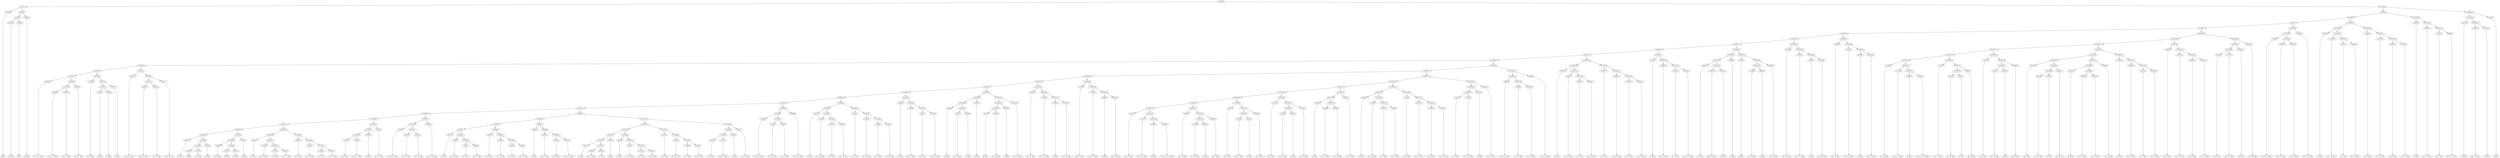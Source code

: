 digraph sample{
"L1700(0)"->"[G](0)"
"L1807(0)"->"[A  B](0)"
"L2295(0)"->"[C](0)"
"L5158(3)"->"L1807(0)"
"L5158(3)"->"L2295(0)"
"L3858(0)"->"[E  F](0)"
"L5158(2)"->"L5158(3)"
"L5158(2)"->"L3858(0)"
"L5158(1)"->"L1700(0)"
"L5158(1)"->"L5158(2)"
"L4185(0)"->"[C  D  E  F  G](0)"
"L3889(0)"->"[C  D  G  A  B](0)"
"L3585(0)"->"[F  G  A  B](0)"
"L5158(19)"->"L3889(0)"
"L5158(19)"->"L3585(0)"
"L3595(0)"->"[D  E  F  G](0)"
"L5158(18)"->"L5158(19)"
"L5158(18)"->"L3595(0)"
"L5158(17)"->"L4185(0)"
"L5158(17)"->"L5158(18)"
"L1945(0)"->"[C  E  G](0)"
"L1807(1)"->"[A  B](1)"
"L3023(0)"->"[C  E](0)"
"L5158(22)"->"L1807(1)"
"L5158(22)"->"L3023(0)"
"L1807(2)"->"[A  B](2)"
"L5158(21)"->"L5158(22)"
"L5158(21)"->"L1807(2)"
"L5158(20)"->"L1945(0)"
"L5158(20)"->"L5158(21)"
"L5158(16)"->"L5158(17)"
"L5158(16)"->"L5158(20)"
"L4185(1)"->"[C  D  E  F  G](1)"
"L3889(1)"->"[C  D  G  A  B](1)"
"L3585(1)"->"[F  G  A  B](1)"
"L5158(25)"->"L3889(1)"
"L5158(25)"->"L3585(1)"
"L3595(1)"->"[D  E  F  G](1)"
"L5158(24)"->"L5158(25)"
"L5158(24)"->"L3595(1)"
"L5158(23)"->"L4185(1)"
"L5158(23)"->"L5158(24)"
"L5158(15)"->"L5158(16)"
"L5158(15)"->"L5158(23)"
"L3023(1)"->"[C  E](1)"
"L3158(0)"->"[rest](0)"
"L2155(0)"->"[C  E  A](0)"
"L5158(41)"->"L3158(0)"
"L5158(41)"->"L2155(0)"
"L3158(1)"->"[rest](1)"
"L5158(40)"->"L5158(41)"
"L5158(40)"->"L3158(1)"
"L5158(39)"->"L3023(1)"
"L5158(39)"->"L5158(40)"
"L2900(0)"->"[C  D  F](0)"
"L3158(2)"->"[rest](2)"
"L4152(0)"->"[G  B](0)"
"L5158(44)"->"L3158(2)"
"L5158(44)"->"L4152(0)"
"L5158(43)"->"L2900(0)"
"L5158(43)"->"L5158(44)"
"L3158(3)"->"[rest](3)"
"L5158(42)"->"L5158(43)"
"L5158(42)"->"L3158(3)"
"L5158(38)"->"L5158(39)"
"L5158(38)"->"L5158(42)"
"L3023(2)"->"[C  E](2)"
"L1348(0)"->"[C  D  A  B](0)"
"L4327(0)"->"[C  F  A](0)"
"L3585(2)"->"[F  G  A  B](2)"
"L5158(48)"->"L4327(0)"
"L5158(48)"->"L3585(2)"
"L5158(47)"->"L1348(0)"
"L5158(47)"->"L5158(48)"
"L5158(46)"->"L3023(2)"
"L5158(46)"->"L5158(47)"
"L1945(1)"->"[C  E  G](1)"
"L2334(0)"->"[C  D  E  F](0)"
"L1945(2)"->"[C  E  G](2)"
"L2334(1)"->"[C  D  E  F](1)"
"L5158(51)"->"L1945(2)"
"L5158(51)"->"L2334(1)"
"L5158(50)"->"L2334(0)"
"L5158(50)"->"L5158(51)"
"L5158(49)"->"L1945(1)"
"L5158(49)"->"L5158(50)"
"L5158(45)"->"L5158(46)"
"L5158(45)"->"L5158(49)"
"L5158(37)"->"L5158(38)"
"L5158(37)"->"L5158(45)"
"L2155(1)"->"[C  E  A](1)"
"L1725(0)"->"[C  D  E  A  B](0)"
"L5158(54)"->"L2155(1)"
"L5158(54)"->"L1725(0)"
"L2302(0)"->"[D  F](0)"
"L5158(53)"->"L5158(54)"
"L5158(53)"->"L2302(0)"
"L2334(2)"->"[C  D  E  F](2)"
"L5158(52)"->"L5158(53)"
"L5158(52)"->"L2334(2)"
"L5158(36)"->"L5158(37)"
"L5158(36)"->"L5158(52)"
"L3393(0)"->"[C  D  E  G  B](0)"
"L3595(2)"->"[D  E  F  G](2)"
"L3585(3)"->"[F  G  A  B](3)"
"L5158(57)"->"L3595(2)"
"L5158(57)"->"L3585(3)"
"L5158(56)"->"L3393(0)"
"L5158(56)"->"L5158(57)"
"L3889(2)"->"[C  D  G  A  B](2)"
"L5158(55)"->"L5158(56)"
"L5158(55)"->"L3889(2)"
"L5158(35)"->"L5158(36)"
"L5158(35)"->"L5158(55)"
"L3023(3)"->"[C  E](3)"
"L1348(1)"->"[C  D  A  B](1)"
"L4327(1)"->"[C  F  A](1)"
"L3585(4)"->"[F  G  A  B](4)"
"L5158(63)"->"L4327(1)"
"L5158(63)"->"L3585(4)"
"L5158(62)"->"L1348(1)"
"L5158(62)"->"L5158(63)"
"L5158(61)"->"L3023(3)"
"L5158(61)"->"L5158(62)"
"L1945(3)"->"[C  E  G](3)"
"L2334(3)"->"[C  D  E  F](3)"
"L1945(4)"->"[C  E  G](4)"
"L2334(4)"->"[C  D  E  F](4)"
"L5158(66)"->"L1945(4)"
"L5158(66)"->"L2334(4)"
"L5158(65)"->"L2334(3)"
"L5158(65)"->"L5158(66)"
"L5158(64)"->"L1945(3)"
"L5158(64)"->"L5158(65)"
"L5158(60)"->"L5158(61)"
"L5158(60)"->"L5158(64)"
"L4616(0)"->"[F  A](0)"
"L3595(3)"->"[D  E  F  G](3)"
"L3447(0)"->"[D  F  G](0)"
"L3393(1)"->"[C  D  E  G  B](1)"
"L5158(69)"->"L3447(0)"
"L5158(69)"->"L3393(1)"
"L5158(68)"->"L3595(3)"
"L5158(68)"->"L5158(69)"
"L5158(67)"->"L4616(0)"
"L5158(67)"->"L5158(68)"
"L5158(59)"->"L5158(60)"
"L5158(59)"->"L5158(67)"
"L3023(4)"->"[C  E](4)"
"L3595(4)"->"[D  E  F  G](4)"
"L3023(5)"->"[C  E](5)"
"L5158(75)"->"L3595(4)"
"L5158(75)"->"L3023(5)"
"L5158(74)"->"L3023(4)"
"L5158(74)"->"L5158(75)"
"L3158(4)"->"[rest](4)"
"L5158(73)"->"L5158(74)"
"L5158(73)"->"L3158(4)"
"L3023(6)"->"[C  E](6)"
"L1348(2)"->"[C  D  A  B](2)"
"L4327(2)"->"[C  F  A](2)"
"L3585(5)"->"[F  G  A  B](5)"
"L5158(78)"->"L4327(2)"
"L5158(78)"->"L3585(5)"
"L5158(77)"->"L1348(2)"
"L5158(77)"->"L5158(78)"
"L5158(76)"->"L3023(6)"
"L5158(76)"->"L5158(77)"
"L5158(72)"->"L5158(73)"
"L5158(72)"->"L5158(76)"
"L1945(5)"->"[C  E  G](5)"
"L2334(5)"->"[C  D  E  F](5)"
"L1945(6)"->"[C  E  G](6)"
"L2334(6)"->"[C  D  E  F](6)"
"L5158(81)"->"L1945(6)"
"L5158(81)"->"L2334(6)"
"L5158(80)"->"L2334(5)"
"L5158(80)"->"L5158(81)"
"L5158(79)"->"L1945(5)"
"L5158(79)"->"L5158(80)"
"L5158(71)"->"L5158(72)"
"L5158(71)"->"L5158(79)"
"L2155(2)"->"[C  E  A](2)"
"L1725(1)"->"[C  D  E  A  B](1)"
"L5158(84)"->"L2155(2)"
"L5158(84)"->"L1725(1)"
"L2302(1)"->"[D  F](1)"
"L5158(83)"->"L5158(84)"
"L5158(83)"->"L2302(1)"
"L2334(7)"->"[C  D  E  F](7)"
"L5158(82)"->"L5158(83)"
"L5158(82)"->"L2334(7)"
"L5158(70)"->"L5158(71)"
"L5158(70)"->"L5158(82)"
"L5158(58)"->"L5158(59)"
"L5158(58)"->"L5158(70)"
"L5158(34)"->"L5158(35)"
"L5158(34)"->"L5158(58)"
"L3393(2)"->"[C  D  E  G  B](2)"
"L3595(5)"->"[D  E  F  G](5)"
"L3585(6)"->"[F  G  A  B](6)"
"L5158(87)"->"L3595(5)"
"L5158(87)"->"L3585(6)"
"L5158(86)"->"L3393(2)"
"L5158(86)"->"L5158(87)"
"L3889(3)"->"[C  D  G  A  B](3)"
"L5158(85)"->"L5158(86)"
"L5158(85)"->"L3889(3)"
"L5158(33)"->"L5158(34)"
"L5158(33)"->"L5158(85)"
"L3023(7)"->"[C  E](7)"
"L1348(3)"->"[C  D  A  B](3)"
"L4327(3)"->"[C  F  A](3)"
"L3585(7)"->"[F  G  A  B](7)"
"L5158(91)"->"L4327(3)"
"L5158(91)"->"L3585(7)"
"L5158(90)"->"L1348(3)"
"L5158(90)"->"L5158(91)"
"L5158(89)"->"L3023(7)"
"L5158(89)"->"L5158(90)"
"L1945(7)"->"[C  E  G](7)"
"L2334(8)"->"[C  D  E  F](8)"
"L1945(8)"->"[C  E  G](8)"
"L2334(9)"->"[C  D  E  F](9)"
"L5158(94)"->"L1945(8)"
"L5158(94)"->"L2334(9)"
"L5158(93)"->"L2334(8)"
"L5158(93)"->"L5158(94)"
"L5158(92)"->"L1945(7)"
"L5158(92)"->"L5158(93)"
"L5158(88)"->"L5158(89)"
"L5158(88)"->"L5158(92)"
"L5158(32)"->"L5158(33)"
"L5158(32)"->"L5158(88)"
"L4616(1)"->"[F  A](1)"
"L3595(6)"->"[D  E  F  G](6)"
"L3447(1)"->"[D  F  G](1)"
"L3393(3)"->"[C  D  E  G  B](3)"
"L5158(97)"->"L3447(1)"
"L5158(97)"->"L3393(3)"
"L5158(96)"->"L3595(6)"
"L5158(96)"->"L5158(97)"
"L5158(95)"->"L4616(1)"
"L5158(95)"->"L5158(96)"
"L5158(31)"->"L5158(32)"
"L5158(31)"->"L5158(95)"
"L3023(8)"->"[C  E](8)"
"L3595(7)"->"[D  E  F  G](7)"
"L3023(9)"->"[C  E](9)"
"L5158(101)"->"L3595(7)"
"L5158(101)"->"L3023(9)"
"L5158(100)"->"L3023(8)"
"L5158(100)"->"L5158(101)"
"L3158(5)"->"[rest](5)"
"L5158(99)"->"L5158(100)"
"L5158(99)"->"L3158(5)"
"L4152(1)"->"[G  B](1)"
"L1348(4)"->"[C  D  A  B](4)"
"L5158(104)"->"L4152(1)"
"L5158(104)"->"L1348(4)"
"L4094(0)"->"[D  B](0)"
"L5158(103)"->"L5158(104)"
"L5158(103)"->"L4094(0)"
"L2334(10)"->"[C  D  E  F](10)"
"L5158(102)"->"L5158(103)"
"L5158(102)"->"L2334(10)"
"L5158(98)"->"L5158(99)"
"L5158(98)"->"L5158(102)"
"L5158(30)"->"L5158(31)"
"L5158(30)"->"L5158(98)"
"L2746(0)"->"[D  F  G  B](0)"
"L-1943(0)"->"[C  D  F  A  B](0)"
"L4094(1)"->"[D  B](1)"
"L2334(11)"->"[C  D  E  F](11)"
"L5158(107)"->"L4094(1)"
"L5158(107)"->"L2334(11)"
"L5158(106)"->"L-1943(0)"
"L5158(106)"->"L5158(107)"
"L5158(105)"->"L2746(0)"
"L5158(105)"->"L5158(106)"
"L5158(29)"->"L5158(30)"
"L5158(29)"->"L5158(105)"
"L2746(1)"->"[D  F  G  B](1)"
"L-1943(1)"->"[C  D  F  A  B](1)"
"L4094(2)"->"[D  B](2)"
"L2334(12)"->"[C  D  E  F](12)"
"L5158(110)"->"L4094(2)"
"L5158(110)"->"L2334(12)"
"L5158(109)"->"L-1943(1)"
"L5158(109)"->"L5158(110)"
"L5158(108)"->"L2746(1)"
"L5158(108)"->"L5158(109)"
"L5158(28)"->"L5158(29)"
"L5158(28)"->"L5158(108)"
"L2746(2)"->"[D  F  G  B](2)"
"L1725(2)"->"[C  D  E  A  B](2)"
"L4094(3)"->"[D  B](3)"
"L3266(0)"->"[C  D  E  F  G  A  B](0)"
"L5158(119)"->"L4094(3)"
"L5158(119)"->"L3266(0)"
"L5158(118)"->"L1725(2)"
"L5158(118)"->"L5158(119)"
"L5158(117)"->"L2746(2)"
"L5158(117)"->"L5158(118)"
"L2746(3)"->"[D  F  G  B](3)"
"L5019(0)"->"[C  D  E  B](0)"
"L2302(2)"->"[D  F](2)"
"L5158(122)"->"L5019(0)"
"L5158(122)"->"L2302(2)"
"L4980(0)"->"[D  F  Gis](0)"
"L5158(121)"->"L5158(122)"
"L5158(121)"->"L4980(0)"
"L5158(120)"->"L2746(3)"
"L5158(120)"->"L5158(121)"
"L5158(116)"->"L5158(117)"
"L5158(116)"->"L5158(120)"
"L3447(2)"->"[D  F  G](2)"
"L5019(1)"->"[C  D  E  B](1)"
"L2302(3)"->"[D  F](3)"
"L5158(125)"->"L5019(1)"
"L5158(125)"->"L2302(3)"
"L4980(1)"->"[D  F  Gis](1)"
"L5158(124)"->"L5158(125)"
"L5158(124)"->"L4980(1)"
"L5158(123)"->"L3447(2)"
"L5158(123)"->"L5158(124)"
"L5158(115)"->"L5158(116)"
"L5158(115)"->"L5158(123)"
"L3447(3)"->"[D  F  G](3)"
"L5019(2)"->"[C  D  E  B](2)"
"L2302(4)"->"[D  F](4)"
"L5158(128)"->"L5019(2)"
"L5158(128)"->"L2302(4)"
"L5019(3)"->"[C  D  E  B](3)"
"L5158(127)"->"L5158(128)"
"L5158(127)"->"L5019(3)"
"L5158(126)"->"L3447(3)"
"L5158(126)"->"L5158(127)"
"L5158(114)"->"L5158(115)"
"L5158(114)"->"L5158(126)"
"L2302(5)"->"[D  F](5)"
"L3595(8)"->"[D  E  F  G](8)"
"L3585(8)"->"[F  G  A  B](8)"
"L5158(131)"->"L3595(8)"
"L5158(131)"->"L3585(8)"
"L5158(130)"->"L2302(5)"
"L5158(130)"->"L5158(131)"
"L1348(5)"->"[C  D  A  B](5)"
"L5158(129)"->"L5158(130)"
"L5158(129)"->"L1348(5)"
"L5158(113)"->"L5158(114)"
"L5158(113)"->"L5158(129)"
"L3023(10)"->"[C  E](10)"
"L1348(6)"->"[C  D  A  B](6)"
"L4327(4)"->"[C  F  A](4)"
"L3585(9)"->"[F  G  A  B](9)"
"L5158(135)"->"L4327(4)"
"L5158(135)"->"L3585(9)"
"L5158(134)"->"L1348(6)"
"L5158(134)"->"L5158(135)"
"L5158(133)"->"L3023(10)"
"L5158(133)"->"L5158(134)"
"L1945(9)"->"[C  E  G](9)"
"L2334(13)"->"[C  D  E  F](13)"
"L1945(10)"->"[C  E  G](10)"
"L2334(14)"->"[C  D  E  F](14)"
"L5158(138)"->"L1945(10)"
"L5158(138)"->"L2334(14)"
"L5158(137)"->"L2334(13)"
"L5158(137)"->"L5158(138)"
"L5158(136)"->"L1945(9)"
"L5158(136)"->"L5158(137)"
"L5158(132)"->"L5158(133)"
"L5158(132)"->"L5158(136)"
"L5158(112)"->"L5158(113)"
"L5158(112)"->"L5158(132)"
"L2155(3)"->"[C  E  A](3)"
"L1725(3)"->"[C  D  E  A  B](3)"
"L5158(141)"->"L2155(3)"
"L5158(141)"->"L1725(3)"
"L2302(6)"->"[D  F](6)"
"L5158(140)"->"L5158(141)"
"L5158(140)"->"L2302(6)"
"L2334(15)"->"[C  D  E  F](15)"
"L5158(139)"->"L5158(140)"
"L5158(139)"->"L2334(15)"
"L5158(111)"->"L5158(112)"
"L5158(111)"->"L5158(139)"
"L5158(27)"->"L5158(28)"
"L5158(27)"->"L5158(111)"
"L3393(4)"->"[C  D  E  G  B](4)"
"L3595(9)"->"[D  E  F  G](9)"
"L3585(10)"->"[F  G  A  B](10)"
"L5158(144)"->"L3595(9)"
"L5158(144)"->"L3585(10)"
"L5158(143)"->"L3393(4)"
"L5158(143)"->"L5158(144)"
"L3889(4)"->"[C  D  G  A  B](4)"
"L5158(142)"->"L5158(143)"
"L5158(142)"->"L3889(4)"
"L5158(26)"->"L5158(27)"
"L5158(26)"->"L5158(142)"
"L5158(14)"->"L5158(15)"
"L5158(14)"->"L5158(26)"
"L3023(11)"->"[C  E](11)"
"L1348(7)"->"[C  D  A  B](7)"
"L4327(5)"->"[C  F  A](5)"
"L3585(11)"->"[F  G  A  B](11)"
"L5158(148)"->"L4327(5)"
"L5158(148)"->"L3585(11)"
"L5158(147)"->"L1348(7)"
"L5158(147)"->"L5158(148)"
"L5158(146)"->"L3023(11)"
"L5158(146)"->"L5158(147)"
"L1945(11)"->"[C  E  G](11)"
"L2334(16)"->"[C  D  E  F](16)"
"L1945(12)"->"[C  E  G](12)"
"L2334(17)"->"[C  D  E  F](17)"
"L5158(151)"->"L1945(12)"
"L5158(151)"->"L2334(17)"
"L5158(150)"->"L2334(16)"
"L5158(150)"->"L5158(151)"
"L5158(149)"->"L1945(11)"
"L5158(149)"->"L5158(150)"
"L5158(145)"->"L5158(146)"
"L5158(145)"->"L5158(149)"
"L5158(13)"->"L5158(14)"
"L5158(13)"->"L5158(145)"
"L4616(2)"->"[F  A](2)"
"L3595(10)"->"[D  E  F  G](10)"
"L3447(4)"->"[D  F  G](4)"
"L3393(5)"->"[C  D  E  G  B](5)"
"L5158(154)"->"L3447(4)"
"L5158(154)"->"L3393(5)"
"L5158(153)"->"L3595(10)"
"L5158(153)"->"L5158(154)"
"L5158(152)"->"L4616(2)"
"L5158(152)"->"L5158(153)"
"L5158(12)"->"L5158(13)"
"L5158(12)"->"L5158(152)"
"L3023(12)"->"[C  E](12)"
"L3595(11)"->"[D  E  F  G](11)"
"L3023(13)"->"[C  E](13)"
"L5158(158)"->"L3595(11)"
"L5158(158)"->"L3023(13)"
"L5158(157)"->"L3023(12)"
"L5158(157)"->"L5158(158)"
"L3158(6)"->"[rest](6)"
"L5158(156)"->"L5158(157)"
"L5158(156)"->"L3158(6)"
"L4152(2)"->"[G  B](2)"
"L1348(8)"->"[C  D  A  B](8)"
"L4094(4)"->"[D  B](4)"
"L5158(161)"->"L1348(8)"
"L5158(161)"->"L4094(4)"
"L2334(18)"->"[C  D  E  F](18)"
"L5158(160)"->"L5158(161)"
"L5158(160)"->"L2334(18)"
"L5158(159)"->"L4152(2)"
"L5158(159)"->"L5158(160)"
"L5158(155)"->"L5158(156)"
"L5158(155)"->"L5158(159)"
"L5158(11)"->"L5158(12)"
"L5158(11)"->"L5158(155)"
"L2746(4)"->"[D  F  G  B](4)"
"L-1943(2)"->"[C  D  F  A  B](2)"
"L4094(5)"->"[D  B](5)"
"L2334(19)"->"[C  D  E  F](19)"
"L5158(164)"->"L4094(5)"
"L5158(164)"->"L2334(19)"
"L5158(163)"->"L-1943(2)"
"L5158(163)"->"L5158(164)"
"L5158(162)"->"L2746(4)"
"L5158(162)"->"L5158(163)"
"L5158(10)"->"L5158(11)"
"L5158(10)"->"L5158(162)"
"L2746(5)"->"[D  F  G  B](5)"
"L-1943(3)"->"[C  D  F  A  B](3)"
"L4094(6)"->"[D  B](6)"
"L2334(20)"->"[C  D  E  F](20)"
"L5158(167)"->"L4094(6)"
"L5158(167)"->"L2334(20)"
"L5158(166)"->"L-1943(3)"
"L5158(166)"->"L5158(167)"
"L5158(165)"->"L2746(5)"
"L5158(165)"->"L5158(166)"
"L5158(9)"->"L5158(10)"
"L5158(9)"->"L5158(165)"
"L2746(6)"->"[D  F  G  B](6)"
"L1725(4)"->"[C  D  E  A  B](4)"
"L4094(7)"->"[D  B](7)"
"L3266(1)"->"[C  D  E  F  G  A  B](1)"
"L5158(175)"->"L4094(7)"
"L5158(175)"->"L3266(1)"
"L5158(174)"->"L1725(4)"
"L5158(174)"->"L5158(175)"
"L5158(173)"->"L2746(6)"
"L5158(173)"->"L5158(174)"
"L2746(7)"->"[D  F  G  B](7)"
"L5019(4)"->"[C  D  E  B](4)"
"L2302(7)"->"[D  F](7)"
"L5158(178)"->"L5019(4)"
"L5158(178)"->"L2302(7)"
"L4980(2)"->"[D  F  Gis](2)"
"L5158(177)"->"L5158(178)"
"L5158(177)"->"L4980(2)"
"L5158(176)"->"L2746(7)"
"L5158(176)"->"L5158(177)"
"L5158(172)"->"L5158(173)"
"L5158(172)"->"L5158(176)"
"L3447(5)"->"[D  F  G](5)"
"L5019(5)"->"[C  D  E  B](5)"
"L2302(8)"->"[D  F](8)"
"L5158(181)"->"L5019(5)"
"L5158(181)"->"L2302(8)"
"L4980(3)"->"[D  F  Gis](3)"
"L5158(180)"->"L5158(181)"
"L5158(180)"->"L4980(3)"
"L5158(179)"->"L3447(5)"
"L5158(179)"->"L5158(180)"
"L5158(171)"->"L5158(172)"
"L5158(171)"->"L5158(179)"
"L3447(6)"->"[D  F  G](6)"
"L5019(6)"->"[C  D  E  B](6)"
"L2302(9)"->"[D  F](9)"
"L5158(186)"->"L5019(6)"
"L5158(186)"->"L2302(9)"
"L5019(7)"->"[C  D  E  B](7)"
"L5158(185)"->"L5158(186)"
"L5158(185)"->"L5019(7)"
"L5158(184)"->"L3447(6)"
"L5158(184)"->"L5158(185)"
"L2302(10)"->"[D  F](10)"
"L3595(12)"->"[D  E  F  G](12)"
"L3585(12)"->"[F  G  A  B](12)"
"L5158(189)"->"L3595(12)"
"L5158(189)"->"L3585(12)"
"L5158(188)"->"L2302(10)"
"L5158(188)"->"L5158(189)"
"L1348(9)"->"[C  D  A  B](9)"
"L5158(187)"->"L5158(188)"
"L5158(187)"->"L1348(9)"
"L5158(183)"->"L5158(184)"
"L5158(183)"->"L5158(187)"
"L3023(14)"->"[C  E](14)"
"L1348(10)"->"[C  D  A  B](10)"
"L4327(6)"->"[C  F  A](6)"
"L3585(13)"->"[F  G  A  B](13)"
"L5158(192)"->"L4327(6)"
"L5158(192)"->"L3585(13)"
"L5158(191)"->"L1348(10)"
"L5158(191)"->"L5158(192)"
"L5158(190)"->"L3023(14)"
"L5158(190)"->"L5158(191)"
"L5158(182)"->"L5158(183)"
"L5158(182)"->"L5158(190)"
"L5158(170)"->"L5158(171)"
"L5158(170)"->"L5158(182)"
"L1945(13)"->"[C  E  G](13)"
"L2334(21)"->"[C  D  E  F](21)"
"L1945(14)"->"[C  E  G](14)"
"L2334(22)"->"[C  D  E  F](22)"
"L5158(195)"->"L1945(14)"
"L5158(195)"->"L2334(22)"
"L5158(194)"->"L2334(21)"
"L5158(194)"->"L5158(195)"
"L5158(193)"->"L1945(13)"
"L5158(193)"->"L5158(194)"
"L5158(169)"->"L5158(170)"
"L5158(169)"->"L5158(193)"
"L2155(4)"->"[C  E  A](4)"
"L1725(5)"->"[C  D  E  A  B](5)"
"L5158(198)"->"L2155(4)"
"L5158(198)"->"L1725(5)"
"L2302(11)"->"[D  F](11)"
"L5158(197)"->"L5158(198)"
"L5158(197)"->"L2302(11)"
"L2334(23)"->"[C  D  E  F](23)"
"L5158(196)"->"L5158(197)"
"L5158(196)"->"L2334(23)"
"L5158(168)"->"L5158(169)"
"L5158(168)"->"L5158(196)"
"L5158(8)"->"L5158(9)"
"L5158(8)"->"L5158(168)"
"L3393(6)"->"[C  D  E  G  B](6)"
"L3595(13)"->"[D  E  F  G](13)"
"L3585(14)"->"[F  G  A  B](14)"
"L5158(201)"->"L3595(13)"
"L5158(201)"->"L3585(14)"
"L5158(200)"->"L3393(6)"
"L5158(200)"->"L5158(201)"
"L3889(5)"->"[C  D  G  A  B](5)"
"L5158(199)"->"L5158(200)"
"L5158(199)"->"L3889(5)"
"L5158(7)"->"L5158(8)"
"L5158(7)"->"L5158(199)"
"L3023(15)"->"[C  E](15)"
"L1348(11)"->"[C  D  A  B](11)"
"L4327(7)"->"[C  F  A](7)"
"L3585(15)"->"[F  G  A  B](15)"
"L5158(205)"->"L4327(7)"
"L5158(205)"->"L3585(15)"
"L5158(204)"->"L1348(11)"
"L5158(204)"->"L5158(205)"
"L5158(203)"->"L3023(15)"
"L5158(203)"->"L5158(204)"
"L1945(15)"->"[C  E  G](15)"
"L2334(24)"->"[C  D  E  F](24)"
"L1945(16)"->"[C  E  G](16)"
"L2334(25)"->"[C  D  E  F](25)"
"L5158(208)"->"L1945(16)"
"L5158(208)"->"L2334(25)"
"L5158(207)"->"L2334(24)"
"L5158(207)"->"L5158(208)"
"L5158(206)"->"L1945(15)"
"L5158(206)"->"L5158(207)"
"L5158(202)"->"L5158(203)"
"L5158(202)"->"L5158(206)"
"L5158(6)"->"L5158(7)"
"L5158(6)"->"L5158(202)"
"L4616(3)"->"[F  A](3)"
"L3595(14)"->"[D  E  F  G](14)"
"L3447(7)"->"[D  F  G](7)"
"L3393(7)"->"[C  D  E  G  B](7)"
"L5158(211)"->"L3447(7)"
"L5158(211)"->"L3393(7)"
"L5158(210)"->"L3595(14)"
"L5158(210)"->"L5158(211)"
"L5158(209)"->"L4616(3)"
"L5158(209)"->"L5158(210)"
"L5158(5)"->"L5158(6)"
"L5158(5)"->"L5158(209)"
"L3023(16)"->"[C  E](16)"
"L3595(15)"->"[D  E  F  G](15)"
"L3023(17)"->"[C  E](17)"
"L5158(214)"->"L3595(15)"
"L5158(214)"->"L3023(17)"
"L5158(213)"->"L3023(16)"
"L5158(213)"->"L5158(214)"
"L3158(7)"->"[rest](7)"
"L5158(212)"->"L5158(213)"
"L5158(212)"->"L3158(7)"
"L5158(4)"->"L5158(5)"
"L5158(4)"->"L5158(212)"
"L5158(0)"->"L5158(1)"
"L5158(0)"->"L5158(4)"
{rank = min; "L5158(0)"}
{rank = same; "L5158(1)"; "L5158(4)";}
{rank = same; "L1700(0)"; "L5158(2)"; "L5158(5)"; "L5158(212)";}
{rank = same; "L5158(3)"; "L3858(0)"; "L5158(6)"; "L5158(209)"; "L5158(213)"; "L3158(7)";}
{rank = same; "L1807(0)"; "L2295(0)"; "L5158(7)"; "L5158(202)"; "L4616(3)"; "L5158(210)"; "L3023(16)"; "L5158(214)";}
{rank = same; "L5158(8)"; "L5158(199)"; "L5158(203)"; "L5158(206)"; "L3595(14)"; "L5158(211)"; "L3595(15)"; "L3023(17)";}
{rank = same; "L5158(9)"; "L5158(168)"; "L5158(200)"; "L3889(5)"; "L3023(15)"; "L5158(204)"; "L1945(15)"; "L5158(207)"; "L3447(7)"; "L3393(7)";}
{rank = same; "L5158(10)"; "L5158(165)"; "L5158(169)"; "L5158(196)"; "L3393(6)"; "L5158(201)"; "L1348(11)"; "L5158(205)"; "L2334(24)"; "L5158(208)";}
{rank = same; "L5158(11)"; "L5158(162)"; "L2746(5)"; "L5158(166)"; "L5158(170)"; "L5158(193)"; "L5158(197)"; "L2334(23)"; "L3595(13)"; "L3585(14)"; "L4327(7)"; "L3585(15)"; "L1945(16)"; "L2334(25)";}
{rank = same; "L5158(12)"; "L5158(155)"; "L2746(4)"; "L5158(163)"; "L-1943(3)"; "L5158(167)"; "L5158(171)"; "L5158(182)"; "L1945(13)"; "L5158(194)"; "L5158(198)"; "L2302(11)";}
{rank = same; "L5158(13)"; "L5158(152)"; "L5158(156)"; "L5158(159)"; "L-1943(2)"; "L5158(164)"; "L4094(6)"; "L2334(20)"; "L5158(172)"; "L5158(179)"; "L5158(183)"; "L5158(190)"; "L2334(21)"; "L5158(195)"; "L2155(4)"; "L1725(5)";}
{rank = same; "L5158(14)"; "L5158(145)"; "L4616(2)"; "L5158(153)"; "L5158(157)"; "L3158(6)"; "L4152(2)"; "L5158(160)"; "L4094(5)"; "L2334(19)"; "L5158(173)"; "L5158(176)"; "L3447(5)"; "L5158(180)"; "L5158(184)"; "L5158(187)"; "L3023(14)"; "L5158(191)"; "L1945(14)"; "L2334(22)";}
{rank = same; "L5158(15)"; "L5158(26)"; "L5158(146)"; "L5158(149)"; "L3595(10)"; "L5158(154)"; "L3023(12)"; "L5158(158)"; "L5158(161)"; "L2334(18)"; "L2746(6)"; "L5158(174)"; "L2746(7)"; "L5158(177)"; "L5158(181)"; "L4980(3)"; "L3447(6)"; "L5158(185)"; "L5158(188)"; "L1348(9)"; "L1348(10)"; "L5158(192)";}
{rank = same; "L5158(16)"; "L5158(23)"; "L5158(27)"; "L5158(142)"; "L3023(11)"; "L5158(147)"; "L1945(11)"; "L5158(150)"; "L3447(4)"; "L3393(5)"; "L3595(11)"; "L3023(13)"; "L1348(8)"; "L4094(4)"; "L1725(4)"; "L5158(175)"; "L5158(178)"; "L4980(2)"; "L5019(5)"; "L2302(8)"; "L5158(186)"; "L5019(7)"; "L2302(10)"; "L5158(189)"; "L4327(6)"; "L3585(13)";}
{rank = same; "L5158(17)"; "L5158(20)"; "L4185(1)"; "L5158(24)"; "L5158(28)"; "L5158(111)"; "L5158(143)"; "L3889(4)"; "L1348(7)"; "L5158(148)"; "L2334(16)"; "L5158(151)"; "L4094(7)"; "L3266(1)"; "L5019(4)"; "L2302(7)"; "L5019(6)"; "L2302(9)"; "L3595(12)"; "L3585(12)";}
{rank = same; "L4185(0)"; "L5158(18)"; "L1945(0)"; "L5158(21)"; "L5158(25)"; "L3595(1)"; "L5158(29)"; "L5158(108)"; "L5158(112)"; "L5158(139)"; "L3393(4)"; "L5158(144)"; "L4327(5)"; "L3585(11)"; "L1945(12)"; "L2334(17)";}
{rank = same; "L5158(19)"; "L3595(0)"; "L5158(22)"; "L1807(2)"; "L3889(1)"; "L3585(1)"; "L5158(30)"; "L5158(105)"; "L2746(1)"; "L5158(109)"; "L5158(113)"; "L5158(132)"; "L5158(140)"; "L2334(15)"; "L3595(9)"; "L3585(10)";}
{rank = same; "L3889(0)"; "L3585(0)"; "L1807(1)"; "L3023(0)"; "L5158(31)"; "L5158(98)"; "L2746(0)"; "L5158(106)"; "L-1943(1)"; "L5158(110)"; "L5158(114)"; "L5158(129)"; "L5158(133)"; "L5158(136)"; "L5158(141)"; "L2302(6)";}
{rank = same; "L5158(32)"; "L5158(95)"; "L5158(99)"; "L5158(102)"; "L-1943(0)"; "L5158(107)"; "L4094(2)"; "L2334(12)"; "L5158(115)"; "L5158(126)"; "L5158(130)"; "L1348(5)"; "L3023(10)"; "L5158(134)"; "L1945(9)"; "L5158(137)"; "L2155(3)"; "L1725(3)";}
{rank = same; "L5158(33)"; "L5158(88)"; "L4616(1)"; "L5158(96)"; "L5158(100)"; "L3158(5)"; "L5158(103)"; "L2334(10)"; "L4094(1)"; "L2334(11)"; "L5158(116)"; "L5158(123)"; "L3447(3)"; "L5158(127)"; "L2302(5)"; "L5158(131)"; "L1348(6)"; "L5158(135)"; "L2334(13)"; "L5158(138)";}
{rank = same; "L5158(34)"; "L5158(85)"; "L5158(89)"; "L5158(92)"; "L3595(6)"; "L5158(97)"; "L3023(8)"; "L5158(101)"; "L5158(104)"; "L4094(0)"; "L5158(117)"; "L5158(120)"; "L3447(2)"; "L5158(124)"; "L5158(128)"; "L5019(3)"; "L3595(8)"; "L3585(8)"; "L4327(4)"; "L3585(9)"; "L1945(10)"; "L2334(14)";}
{rank = same; "L5158(35)"; "L5158(58)"; "L5158(86)"; "L3889(3)"; "L3023(7)"; "L5158(90)"; "L1945(7)"; "L5158(93)"; "L3447(1)"; "L3393(3)"; "L3595(7)"; "L3023(9)"; "L4152(1)"; "L1348(4)"; "L2746(2)"; "L5158(118)"; "L2746(3)"; "L5158(121)"; "L5158(125)"; "L4980(1)"; "L5019(2)"; "L2302(4)";}
{rank = same; "L5158(36)"; "L5158(55)"; "L5158(59)"; "L5158(70)"; "L3393(2)"; "L5158(87)"; "L1348(3)"; "L5158(91)"; "L2334(8)"; "L5158(94)"; "L1725(2)"; "L5158(119)"; "L5158(122)"; "L4980(0)"; "L5019(1)"; "L2302(3)";}
{rank = same; "L5158(37)"; "L5158(52)"; "L5158(56)"; "L3889(2)"; "L5158(60)"; "L5158(67)"; "L5158(71)"; "L5158(82)"; "L3595(5)"; "L3585(6)"; "L4327(3)"; "L3585(7)"; "L1945(8)"; "L2334(9)"; "L4094(3)"; "L3266(0)"; "L5019(0)"; "L2302(2)";}
{rank = same; "L5158(38)"; "L5158(45)"; "L5158(53)"; "L2334(2)"; "L3393(0)"; "L5158(57)"; "L5158(61)"; "L5158(64)"; "L4616(0)"; "L5158(68)"; "L5158(72)"; "L5158(79)"; "L5158(83)"; "L2334(7)";}
{rank = same; "L5158(39)"; "L5158(42)"; "L5158(46)"; "L5158(49)"; "L5158(54)"; "L2302(0)"; "L3595(2)"; "L3585(3)"; "L3023(3)"; "L5158(62)"; "L1945(3)"; "L5158(65)"; "L3595(3)"; "L5158(69)"; "L5158(73)"; "L5158(76)"; "L1945(5)"; "L5158(80)"; "L5158(84)"; "L2302(1)";}
{rank = same; "L3023(1)"; "L5158(40)"; "L5158(43)"; "L3158(3)"; "L3023(2)"; "L5158(47)"; "L1945(1)"; "L5158(50)"; "L2155(1)"; "L1725(0)"; "L1348(1)"; "L5158(63)"; "L2334(3)"; "L5158(66)"; "L3447(0)"; "L3393(1)"; "L5158(74)"; "L3158(4)"; "L3023(6)"; "L5158(77)"; "L2334(5)"; "L5158(81)"; "L2155(2)"; "L1725(1)";}
{rank = same; "L5158(41)"; "L3158(1)"; "L2900(0)"; "L5158(44)"; "L1348(0)"; "L5158(48)"; "L2334(0)"; "L5158(51)"; "L4327(1)"; "L3585(4)"; "L1945(4)"; "L2334(4)"; "L3023(4)"; "L5158(75)"; "L1348(2)"; "L5158(78)"; "L1945(6)"; "L2334(6)";}
{rank = same; "L3158(0)"; "L2155(0)"; "L3158(2)"; "L4152(0)"; "L4327(0)"; "L3585(2)"; "L1945(2)"; "L2334(1)"; "L3595(4)"; "L3023(5)"; "L4327(2)"; "L3585(5)";}
{rank = max; "[A  B](0)"; "[A  B](1)"; "[A  B](2)"; "[C  D  A  B](0)"; "[C  D  A  B](1)"; "[C  D  A  B](10)"; "[C  D  A  B](11)"; "[C  D  A  B](2)"; "[C  D  A  B](3)"; "[C  D  A  B](4)"; "[C  D  A  B](5)"; "[C  D  A  B](6)"; "[C  D  A  B](7)"; "[C  D  A  B](8)"; "[C  D  A  B](9)"; "[C  D  E  A  B](0)"; "[C  D  E  A  B](1)"; "[C  D  E  A  B](2)"; "[C  D  E  A  B](3)"; "[C  D  E  A  B](4)"; "[C  D  E  A  B](5)"; "[C  D  E  B](0)"; "[C  D  E  B](1)"; "[C  D  E  B](2)"; "[C  D  E  B](3)"; "[C  D  E  B](4)"; "[C  D  E  B](5)"; "[C  D  E  B](6)"; "[C  D  E  B](7)"; "[C  D  E  F  G  A  B](0)"; "[C  D  E  F  G  A  B](1)"; "[C  D  E  F  G](0)"; "[C  D  E  F  G](1)"; "[C  D  E  F](0)"; "[C  D  E  F](1)"; "[C  D  E  F](10)"; "[C  D  E  F](11)"; "[C  D  E  F](12)"; "[C  D  E  F](13)"; "[C  D  E  F](14)"; "[C  D  E  F](15)"; "[C  D  E  F](16)"; "[C  D  E  F](17)"; "[C  D  E  F](18)"; "[C  D  E  F](19)"; "[C  D  E  F](2)"; "[C  D  E  F](20)"; "[C  D  E  F](21)"; "[C  D  E  F](22)"; "[C  D  E  F](23)"; "[C  D  E  F](24)"; "[C  D  E  F](25)"; "[C  D  E  F](3)"; "[C  D  E  F](4)"; "[C  D  E  F](5)"; "[C  D  E  F](6)"; "[C  D  E  F](7)"; "[C  D  E  F](8)"; "[C  D  E  F](9)"; "[C  D  E  G  B](0)"; "[C  D  E  G  B](1)"; "[C  D  E  G  B](2)"; "[C  D  E  G  B](3)"; "[C  D  E  G  B](4)"; "[C  D  E  G  B](5)"; "[C  D  E  G  B](6)"; "[C  D  E  G  B](7)"; "[C  D  F  A  B](0)"; "[C  D  F  A  B](1)"; "[C  D  F  A  B](2)"; "[C  D  F  A  B](3)"; "[C  D  F](0)"; "[C  D  G  A  B](0)"; "[C  D  G  A  B](1)"; "[C  D  G  A  B](2)"; "[C  D  G  A  B](3)"; "[C  D  G  A  B](4)"; "[C  D  G  A  B](5)"; "[C  E  A](0)"; "[C  E  A](1)"; "[C  E  A](2)"; "[C  E  A](3)"; "[C  E  A](4)"; "[C  E  G](0)"; "[C  E  G](1)"; "[C  E  G](10)"; "[C  E  G](11)"; "[C  E  G](12)"; "[C  E  G](13)"; "[C  E  G](14)"; "[C  E  G](15)"; "[C  E  G](16)"; "[C  E  G](2)"; "[C  E  G](3)"; "[C  E  G](4)"; "[C  E  G](5)"; "[C  E  G](6)"; "[C  E  G](7)"; "[C  E  G](8)"; "[C  E  G](9)"; "[C  E](0)"; "[C  E](1)"; "[C  E](10)"; "[C  E](11)"; "[C  E](12)"; "[C  E](13)"; "[C  E](14)"; "[C  E](15)"; "[C  E](16)"; "[C  E](17)"; "[C  E](2)"; "[C  E](3)"; "[C  E](4)"; "[C  E](5)"; "[C  E](6)"; "[C  E](7)"; "[C  E](8)"; "[C  E](9)"; "[C  F  A](0)"; "[C  F  A](1)"; "[C  F  A](2)"; "[C  F  A](3)"; "[C  F  A](4)"; "[C  F  A](5)"; "[C  F  A](6)"; "[C  F  A](7)"; "[C](0)"; "[D  B](0)"; "[D  B](1)"; "[D  B](2)"; "[D  B](3)"; "[D  B](4)"; "[D  B](5)"; "[D  B](6)"; "[D  B](7)"; "[D  E  F  G](0)"; "[D  E  F  G](1)"; "[D  E  F  G](10)"; "[D  E  F  G](11)"; "[D  E  F  G](12)"; "[D  E  F  G](13)"; "[D  E  F  G](14)"; "[D  E  F  G](15)"; "[D  E  F  G](2)"; "[D  E  F  G](3)"; "[D  E  F  G](4)"; "[D  E  F  G](5)"; "[D  E  F  G](6)"; "[D  E  F  G](7)"; "[D  E  F  G](8)"; "[D  E  F  G](9)"; "[D  F  G  B](0)"; "[D  F  G  B](1)"; "[D  F  G  B](2)"; "[D  F  G  B](3)"; "[D  F  G  B](4)"; "[D  F  G  B](5)"; "[D  F  G  B](6)"; "[D  F  G  B](7)"; "[D  F  G](0)"; "[D  F  G](1)"; "[D  F  G](2)"; "[D  F  G](3)"; "[D  F  G](4)"; "[D  F  G](5)"; "[D  F  G](6)"; "[D  F  G](7)"; "[D  F  Gis](0)"; "[D  F  Gis](1)"; "[D  F  Gis](2)"; "[D  F  Gis](3)"; "[D  F](0)"; "[D  F](1)"; "[D  F](10)"; "[D  F](11)"; "[D  F](2)"; "[D  F](3)"; "[D  F](4)"; "[D  F](5)"; "[D  F](6)"; "[D  F](7)"; "[D  F](8)"; "[D  F](9)"; "[E  F](0)"; "[F  A](0)"; "[F  A](1)"; "[F  A](2)"; "[F  A](3)"; "[F  G  A  B](0)"; "[F  G  A  B](1)"; "[F  G  A  B](10)"; "[F  G  A  B](11)"; "[F  G  A  B](12)"; "[F  G  A  B](13)"; "[F  G  A  B](14)"; "[F  G  A  B](15)"; "[F  G  A  B](2)"; "[F  G  A  B](3)"; "[F  G  A  B](4)"; "[F  G  A  B](5)"; "[F  G  A  B](6)"; "[F  G  A  B](7)"; "[F  G  A  B](8)"; "[F  G  A  B](9)"; "[G  B](0)"; "[G  B](1)"; "[G  B](2)"; "[G](0)"; "[rest](0)"; "[rest](1)"; "[rest](2)"; "[rest](3)"; "[rest](4)"; "[rest](5)"; "[rest](6)"; "[rest](7)";}
}